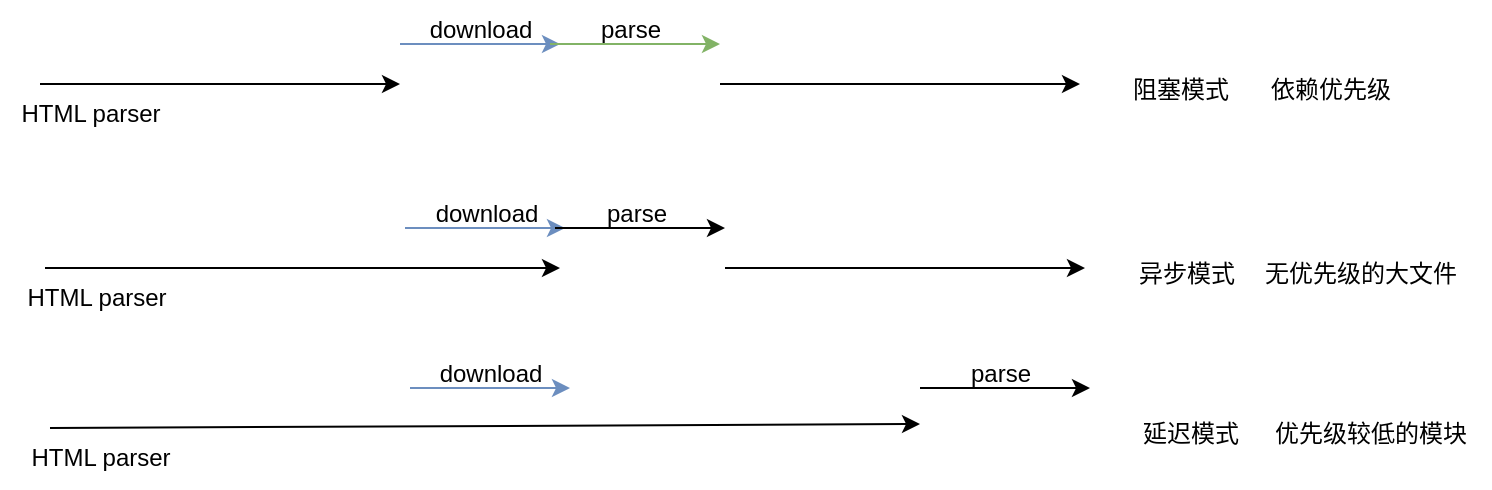 <mxfile version="28.2.5">
  <diagram name="Page-1" id="CF-MeUN3wMUPI-GQpNEJ">
    <mxGraphModel dx="1212" dy="777" grid="1" gridSize="10" guides="1" tooltips="1" connect="1" arrows="1" fold="1" page="1" pageScale="1" pageWidth="827" pageHeight="1169" math="0" shadow="0">
      <root>
        <mxCell id="0" />
        <mxCell id="1" parent="0" />
        <mxCell id="H9oHN79JAXSvJfynxXG4-1" value="HTML parser" style="text;html=1;align=center;verticalAlign=middle;resizable=0;points=[];autosize=1;strokeColor=none;fillColor=none;" vertex="1" parent="1">
          <mxGeometry x="80" y="60" width="90" height="30" as="geometry" />
        </mxCell>
        <mxCell id="H9oHN79JAXSvJfynxXG4-2" value="" style="endArrow=classic;html=1;rounded=0;" edge="1" parent="1">
          <mxGeometry width="50" height="50" relative="1" as="geometry">
            <mxPoint x="100" y="60" as="sourcePoint" />
            <mxPoint x="280" y="60" as="targetPoint" />
          </mxGeometry>
        </mxCell>
        <mxCell id="H9oHN79JAXSvJfynxXG4-3" value="" style="endArrow=classic;html=1;rounded=0;fillColor=#dae8fc;strokeColor=#6c8ebf;" edge="1" parent="1">
          <mxGeometry width="50" height="50" relative="1" as="geometry">
            <mxPoint x="280" y="40" as="sourcePoint" />
            <mxPoint x="360" y="40" as="targetPoint" />
          </mxGeometry>
        </mxCell>
        <mxCell id="H9oHN79JAXSvJfynxXG4-4" value="download" style="text;html=1;align=center;verticalAlign=middle;resizable=0;points=[];autosize=1;strokeColor=none;fillColor=none;" vertex="1" parent="1">
          <mxGeometry x="285" y="18" width="70" height="30" as="geometry" />
        </mxCell>
        <mxCell id="H9oHN79JAXSvJfynxXG4-5" value="" style="endArrow=classic;html=1;rounded=0;fillColor=#d5e8d4;strokeColor=#82b366;" edge="1" parent="1">
          <mxGeometry width="50" height="50" relative="1" as="geometry">
            <mxPoint x="355" y="40" as="sourcePoint" />
            <mxPoint x="440" y="40" as="targetPoint" />
          </mxGeometry>
        </mxCell>
        <mxCell id="H9oHN79JAXSvJfynxXG4-6" value="parse" style="text;html=1;align=center;verticalAlign=middle;resizable=0;points=[];autosize=1;strokeColor=none;fillColor=none;" vertex="1" parent="1">
          <mxGeometry x="370" y="18" width="50" height="30" as="geometry" />
        </mxCell>
        <mxCell id="H9oHN79JAXSvJfynxXG4-7" value="" style="endArrow=classic;html=1;rounded=0;" edge="1" parent="1">
          <mxGeometry width="50" height="50" relative="1" as="geometry">
            <mxPoint x="440" y="60" as="sourcePoint" />
            <mxPoint x="620" y="60" as="targetPoint" />
          </mxGeometry>
        </mxCell>
        <mxCell id="H9oHN79JAXSvJfynxXG4-8" value="阻塞模式" style="text;html=1;align=center;verticalAlign=middle;resizable=0;points=[];autosize=1;strokeColor=none;fillColor=none;" vertex="1" parent="1">
          <mxGeometry x="635" y="48" width="70" height="30" as="geometry" />
        </mxCell>
        <mxCell id="H9oHN79JAXSvJfynxXG4-9" value="HTML parser" style="text;html=1;align=center;verticalAlign=middle;resizable=0;points=[];autosize=1;strokeColor=none;fillColor=none;" vertex="1" parent="1">
          <mxGeometry x="82.5" y="152" width="90" height="30" as="geometry" />
        </mxCell>
        <mxCell id="H9oHN79JAXSvJfynxXG4-10" value="" style="endArrow=classic;html=1;rounded=0;" edge="1" parent="1">
          <mxGeometry width="50" height="50" relative="1" as="geometry">
            <mxPoint x="102.5" y="152" as="sourcePoint" />
            <mxPoint x="360" y="152" as="targetPoint" />
          </mxGeometry>
        </mxCell>
        <mxCell id="H9oHN79JAXSvJfynxXG4-11" value="" style="endArrow=classic;html=1;rounded=0;fillColor=#dae8fc;strokeColor=#6c8ebf;" edge="1" parent="1">
          <mxGeometry width="50" height="50" relative="1" as="geometry">
            <mxPoint x="282.5" y="132" as="sourcePoint" />
            <mxPoint x="362.5" y="132" as="targetPoint" />
          </mxGeometry>
        </mxCell>
        <mxCell id="H9oHN79JAXSvJfynxXG4-12" value="download" style="text;html=1;align=center;verticalAlign=middle;resizable=0;points=[];autosize=1;strokeColor=none;fillColor=none;" vertex="1" parent="1">
          <mxGeometry x="287.5" y="110" width="70" height="30" as="geometry" />
        </mxCell>
        <mxCell id="H9oHN79JAXSvJfynxXG4-13" value="" style="endArrow=classic;html=1;rounded=0;" edge="1" parent="1">
          <mxGeometry width="50" height="50" relative="1" as="geometry">
            <mxPoint x="357.5" y="132" as="sourcePoint" />
            <mxPoint x="442.5" y="132" as="targetPoint" />
          </mxGeometry>
        </mxCell>
        <mxCell id="H9oHN79JAXSvJfynxXG4-14" value="parse" style="text;html=1;align=center;verticalAlign=middle;resizable=0;points=[];autosize=1;strokeColor=none;fillColor=none;" vertex="1" parent="1">
          <mxGeometry x="372.5" y="110" width="50" height="30" as="geometry" />
        </mxCell>
        <mxCell id="H9oHN79JAXSvJfynxXG4-15" value="" style="endArrow=classic;html=1;rounded=0;" edge="1" parent="1">
          <mxGeometry width="50" height="50" relative="1" as="geometry">
            <mxPoint x="442.5" y="152" as="sourcePoint" />
            <mxPoint x="622.5" y="152" as="targetPoint" />
          </mxGeometry>
        </mxCell>
        <mxCell id="H9oHN79JAXSvJfynxXG4-16" value="异步模式" style="text;html=1;align=center;verticalAlign=middle;resizable=0;points=[];autosize=1;strokeColor=none;fillColor=none;" vertex="1" parent="1">
          <mxGeometry x="637.5" y="140" width="70" height="30" as="geometry" />
        </mxCell>
        <mxCell id="H9oHN79JAXSvJfynxXG4-17" value="HTML parser" style="text;html=1;align=center;verticalAlign=middle;resizable=0;points=[];autosize=1;strokeColor=none;fillColor=none;" vertex="1" parent="1">
          <mxGeometry x="85" y="232" width="90" height="30" as="geometry" />
        </mxCell>
        <mxCell id="H9oHN79JAXSvJfynxXG4-18" value="" style="endArrow=classic;html=1;rounded=0;" edge="1" parent="1">
          <mxGeometry width="50" height="50" relative="1" as="geometry">
            <mxPoint x="105" y="232" as="sourcePoint" />
            <mxPoint x="540" y="230" as="targetPoint" />
          </mxGeometry>
        </mxCell>
        <mxCell id="H9oHN79JAXSvJfynxXG4-19" value="" style="endArrow=classic;html=1;rounded=0;fillColor=#dae8fc;strokeColor=#6c8ebf;" edge="1" parent="1">
          <mxGeometry width="50" height="50" relative="1" as="geometry">
            <mxPoint x="285" y="212" as="sourcePoint" />
            <mxPoint x="365" y="212" as="targetPoint" />
          </mxGeometry>
        </mxCell>
        <mxCell id="H9oHN79JAXSvJfynxXG4-20" value="download" style="text;html=1;align=center;verticalAlign=middle;resizable=0;points=[];autosize=1;strokeColor=none;fillColor=none;" vertex="1" parent="1">
          <mxGeometry x="290" y="190" width="70" height="30" as="geometry" />
        </mxCell>
        <mxCell id="H9oHN79JAXSvJfynxXG4-21" value="" style="endArrow=classic;html=1;rounded=0;" edge="1" parent="1">
          <mxGeometry width="50" height="50" relative="1" as="geometry">
            <mxPoint x="540" y="212" as="sourcePoint" />
            <mxPoint x="625" y="212" as="targetPoint" />
          </mxGeometry>
        </mxCell>
        <mxCell id="H9oHN79JAXSvJfynxXG4-22" value="parse" style="text;html=1;align=center;verticalAlign=middle;resizable=0;points=[];autosize=1;strokeColor=none;fillColor=none;" vertex="1" parent="1">
          <mxGeometry x="555" y="190" width="50" height="30" as="geometry" />
        </mxCell>
        <mxCell id="H9oHN79JAXSvJfynxXG4-23" value="延迟模式" style="text;html=1;align=center;verticalAlign=middle;resizable=0;points=[];autosize=1;strokeColor=none;fillColor=none;" vertex="1" parent="1">
          <mxGeometry x="640" y="220" width="70" height="30" as="geometry" />
        </mxCell>
        <mxCell id="H9oHN79JAXSvJfynxXG4-24" value="依赖优先级" style="text;html=1;align=center;verticalAlign=middle;resizable=0;points=[];autosize=1;strokeColor=none;fillColor=none;" vertex="1" parent="1">
          <mxGeometry x="705" y="48" width="80" height="30" as="geometry" />
        </mxCell>
        <mxCell id="H9oHN79JAXSvJfynxXG4-25" value="无优先级的大文件" style="text;html=1;align=center;verticalAlign=middle;resizable=0;points=[];autosize=1;strokeColor=none;fillColor=none;" vertex="1" parent="1">
          <mxGeometry x="700" y="140" width="120" height="30" as="geometry" />
        </mxCell>
        <mxCell id="H9oHN79JAXSvJfynxXG4-26" value="优先级较低的模块" style="text;html=1;align=center;verticalAlign=middle;resizable=0;points=[];autosize=1;strokeColor=none;fillColor=none;" vertex="1" parent="1">
          <mxGeometry x="705" y="220" width="120" height="30" as="geometry" />
        </mxCell>
      </root>
    </mxGraphModel>
  </diagram>
</mxfile>

